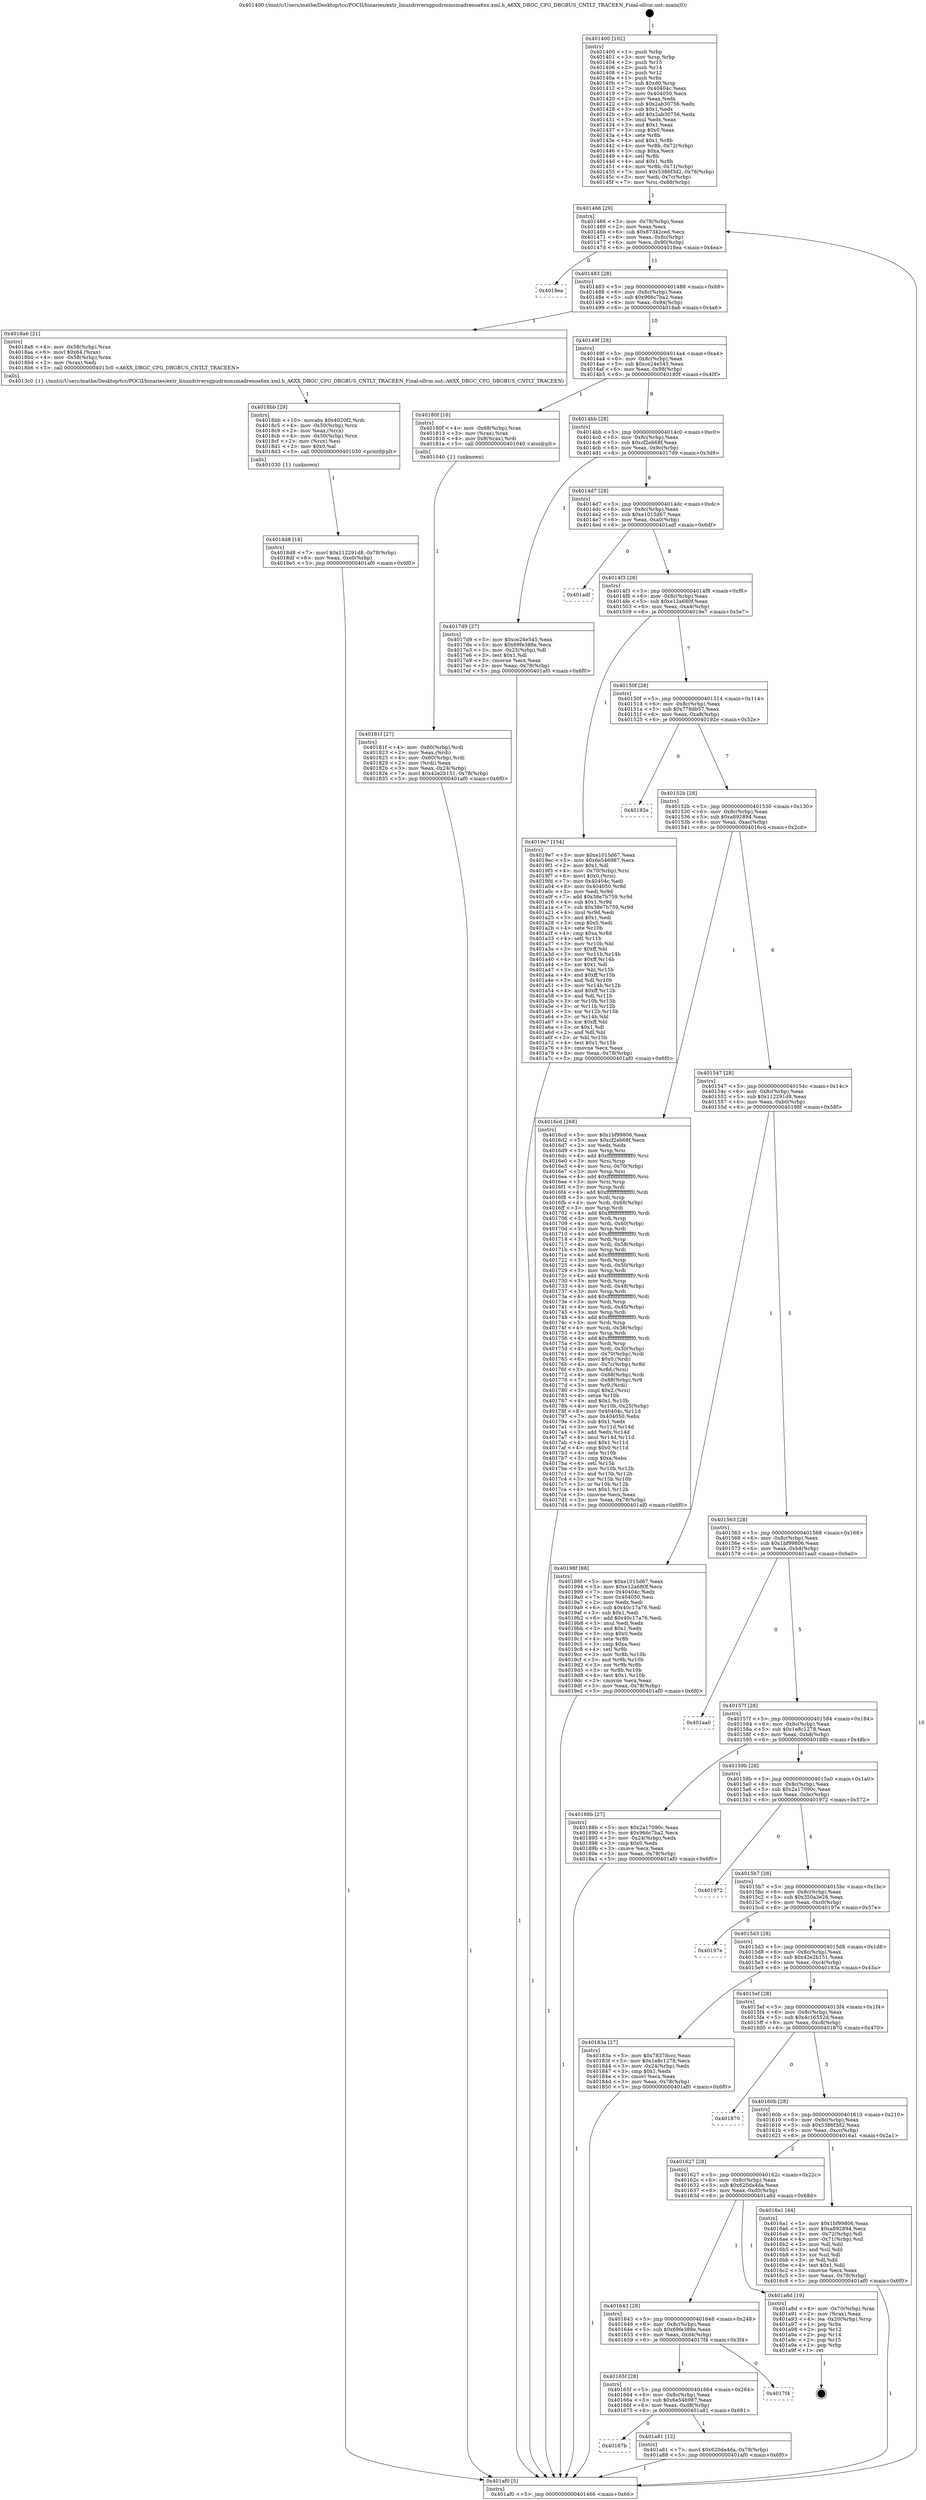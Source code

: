 digraph "0x401400" {
  label = "0x401400 (/mnt/c/Users/mathe/Desktop/tcc/POCII/binaries/extr_linuxdriversgpudrmmsmadrenoa6xx.xml.h_A6XX_DBGC_CFG_DBGBUS_CNTLT_TRACEEN_Final-ollvm.out::main(0))"
  labelloc = "t"
  node[shape=record]

  Entry [label="",width=0.3,height=0.3,shape=circle,fillcolor=black,style=filled]
  "0x401466" [label="{
     0x401466 [29]\l
     | [instrs]\l
     &nbsp;&nbsp;0x401466 \<+3\>: mov -0x78(%rbp),%eax\l
     &nbsp;&nbsp;0x401469 \<+2\>: mov %eax,%ecx\l
     &nbsp;&nbsp;0x40146b \<+6\>: sub $0x87342ced,%ecx\l
     &nbsp;&nbsp;0x401471 \<+6\>: mov %eax,-0x8c(%rbp)\l
     &nbsp;&nbsp;0x401477 \<+6\>: mov %ecx,-0x90(%rbp)\l
     &nbsp;&nbsp;0x40147d \<+6\>: je 00000000004018ea \<main+0x4ea\>\l
  }"]
  "0x4018ea" [label="{
     0x4018ea\l
  }", style=dashed]
  "0x401483" [label="{
     0x401483 [28]\l
     | [instrs]\l
     &nbsp;&nbsp;0x401483 \<+5\>: jmp 0000000000401488 \<main+0x88\>\l
     &nbsp;&nbsp;0x401488 \<+6\>: mov -0x8c(%rbp),%eax\l
     &nbsp;&nbsp;0x40148e \<+5\>: sub $0x966c7ba2,%eax\l
     &nbsp;&nbsp;0x401493 \<+6\>: mov %eax,-0x94(%rbp)\l
     &nbsp;&nbsp;0x401499 \<+6\>: je 00000000004018a6 \<main+0x4a6\>\l
  }"]
  Exit [label="",width=0.3,height=0.3,shape=circle,fillcolor=black,style=filled,peripheries=2]
  "0x4018a6" [label="{
     0x4018a6 [21]\l
     | [instrs]\l
     &nbsp;&nbsp;0x4018a6 \<+4\>: mov -0x58(%rbp),%rax\l
     &nbsp;&nbsp;0x4018aa \<+6\>: movl $0x64,(%rax)\l
     &nbsp;&nbsp;0x4018b0 \<+4\>: mov -0x58(%rbp),%rax\l
     &nbsp;&nbsp;0x4018b4 \<+2\>: mov (%rax),%edi\l
     &nbsp;&nbsp;0x4018b6 \<+5\>: call 00000000004013c0 \<A6XX_DBGC_CFG_DBGBUS_CNTLT_TRACEEN\>\l
     | [calls]\l
     &nbsp;&nbsp;0x4013c0 \{1\} (/mnt/c/Users/mathe/Desktop/tcc/POCII/binaries/extr_linuxdriversgpudrmmsmadrenoa6xx.xml.h_A6XX_DBGC_CFG_DBGBUS_CNTLT_TRACEEN_Final-ollvm.out::A6XX_DBGC_CFG_DBGBUS_CNTLT_TRACEEN)\l
  }"]
  "0x40149f" [label="{
     0x40149f [28]\l
     | [instrs]\l
     &nbsp;&nbsp;0x40149f \<+5\>: jmp 00000000004014a4 \<main+0xa4\>\l
     &nbsp;&nbsp;0x4014a4 \<+6\>: mov -0x8c(%rbp),%eax\l
     &nbsp;&nbsp;0x4014aa \<+5\>: sub $0xce24e545,%eax\l
     &nbsp;&nbsp;0x4014af \<+6\>: mov %eax,-0x98(%rbp)\l
     &nbsp;&nbsp;0x4014b5 \<+6\>: je 000000000040180f \<main+0x40f\>\l
  }"]
  "0x40167b" [label="{
     0x40167b\l
  }", style=dashed]
  "0x40180f" [label="{
     0x40180f [16]\l
     | [instrs]\l
     &nbsp;&nbsp;0x40180f \<+4\>: mov -0x68(%rbp),%rax\l
     &nbsp;&nbsp;0x401813 \<+3\>: mov (%rax),%rax\l
     &nbsp;&nbsp;0x401816 \<+4\>: mov 0x8(%rax),%rdi\l
     &nbsp;&nbsp;0x40181a \<+5\>: call 0000000000401040 \<atoi@plt\>\l
     | [calls]\l
     &nbsp;&nbsp;0x401040 \{1\} (unknown)\l
  }"]
  "0x4014bb" [label="{
     0x4014bb [28]\l
     | [instrs]\l
     &nbsp;&nbsp;0x4014bb \<+5\>: jmp 00000000004014c0 \<main+0xc0\>\l
     &nbsp;&nbsp;0x4014c0 \<+6\>: mov -0x8c(%rbp),%eax\l
     &nbsp;&nbsp;0x4014c6 \<+5\>: sub $0xcf2eb68f,%eax\l
     &nbsp;&nbsp;0x4014cb \<+6\>: mov %eax,-0x9c(%rbp)\l
     &nbsp;&nbsp;0x4014d1 \<+6\>: je 00000000004017d9 \<main+0x3d9\>\l
  }"]
  "0x401a81" [label="{
     0x401a81 [12]\l
     | [instrs]\l
     &nbsp;&nbsp;0x401a81 \<+7\>: movl $0x620da4da,-0x78(%rbp)\l
     &nbsp;&nbsp;0x401a88 \<+5\>: jmp 0000000000401af0 \<main+0x6f0\>\l
  }"]
  "0x4017d9" [label="{
     0x4017d9 [27]\l
     | [instrs]\l
     &nbsp;&nbsp;0x4017d9 \<+5\>: mov $0xce24e545,%eax\l
     &nbsp;&nbsp;0x4017de \<+5\>: mov $0x69fe388e,%ecx\l
     &nbsp;&nbsp;0x4017e3 \<+3\>: mov -0x25(%rbp),%dl\l
     &nbsp;&nbsp;0x4017e6 \<+3\>: test $0x1,%dl\l
     &nbsp;&nbsp;0x4017e9 \<+3\>: cmovne %ecx,%eax\l
     &nbsp;&nbsp;0x4017ec \<+3\>: mov %eax,-0x78(%rbp)\l
     &nbsp;&nbsp;0x4017ef \<+5\>: jmp 0000000000401af0 \<main+0x6f0\>\l
  }"]
  "0x4014d7" [label="{
     0x4014d7 [28]\l
     | [instrs]\l
     &nbsp;&nbsp;0x4014d7 \<+5\>: jmp 00000000004014dc \<main+0xdc\>\l
     &nbsp;&nbsp;0x4014dc \<+6\>: mov -0x8c(%rbp),%eax\l
     &nbsp;&nbsp;0x4014e2 \<+5\>: sub $0xe1015d67,%eax\l
     &nbsp;&nbsp;0x4014e7 \<+6\>: mov %eax,-0xa0(%rbp)\l
     &nbsp;&nbsp;0x4014ed \<+6\>: je 0000000000401adf \<main+0x6df\>\l
  }"]
  "0x40165f" [label="{
     0x40165f [28]\l
     | [instrs]\l
     &nbsp;&nbsp;0x40165f \<+5\>: jmp 0000000000401664 \<main+0x264\>\l
     &nbsp;&nbsp;0x401664 \<+6\>: mov -0x8c(%rbp),%eax\l
     &nbsp;&nbsp;0x40166a \<+5\>: sub $0x6e546987,%eax\l
     &nbsp;&nbsp;0x40166f \<+6\>: mov %eax,-0xd8(%rbp)\l
     &nbsp;&nbsp;0x401675 \<+6\>: je 0000000000401a81 \<main+0x681\>\l
  }"]
  "0x401adf" [label="{
     0x401adf\l
  }", style=dashed]
  "0x4014f3" [label="{
     0x4014f3 [28]\l
     | [instrs]\l
     &nbsp;&nbsp;0x4014f3 \<+5\>: jmp 00000000004014f8 \<main+0xf8\>\l
     &nbsp;&nbsp;0x4014f8 \<+6\>: mov -0x8c(%rbp),%eax\l
     &nbsp;&nbsp;0x4014fe \<+5\>: sub $0xe12a680f,%eax\l
     &nbsp;&nbsp;0x401503 \<+6\>: mov %eax,-0xa4(%rbp)\l
     &nbsp;&nbsp;0x401509 \<+6\>: je 00000000004019e7 \<main+0x5e7\>\l
  }"]
  "0x4017f4" [label="{
     0x4017f4\l
  }", style=dashed]
  "0x4019e7" [label="{
     0x4019e7 [154]\l
     | [instrs]\l
     &nbsp;&nbsp;0x4019e7 \<+5\>: mov $0xe1015d67,%eax\l
     &nbsp;&nbsp;0x4019ec \<+5\>: mov $0x6e546987,%ecx\l
     &nbsp;&nbsp;0x4019f1 \<+2\>: mov $0x1,%dl\l
     &nbsp;&nbsp;0x4019f3 \<+4\>: mov -0x70(%rbp),%rsi\l
     &nbsp;&nbsp;0x4019f7 \<+6\>: movl $0x0,(%rsi)\l
     &nbsp;&nbsp;0x4019fd \<+7\>: mov 0x40404c,%edi\l
     &nbsp;&nbsp;0x401a04 \<+8\>: mov 0x404050,%r8d\l
     &nbsp;&nbsp;0x401a0c \<+3\>: mov %edi,%r9d\l
     &nbsp;&nbsp;0x401a0f \<+7\>: add $0x38e7b759,%r9d\l
     &nbsp;&nbsp;0x401a16 \<+4\>: sub $0x1,%r9d\l
     &nbsp;&nbsp;0x401a1a \<+7\>: sub $0x38e7b759,%r9d\l
     &nbsp;&nbsp;0x401a21 \<+4\>: imul %r9d,%edi\l
     &nbsp;&nbsp;0x401a25 \<+3\>: and $0x1,%edi\l
     &nbsp;&nbsp;0x401a28 \<+3\>: cmp $0x0,%edi\l
     &nbsp;&nbsp;0x401a2b \<+4\>: sete %r10b\l
     &nbsp;&nbsp;0x401a2f \<+4\>: cmp $0xa,%r8d\l
     &nbsp;&nbsp;0x401a33 \<+4\>: setl %r11b\l
     &nbsp;&nbsp;0x401a37 \<+3\>: mov %r10b,%bl\l
     &nbsp;&nbsp;0x401a3a \<+3\>: xor $0xff,%bl\l
     &nbsp;&nbsp;0x401a3d \<+3\>: mov %r11b,%r14b\l
     &nbsp;&nbsp;0x401a40 \<+4\>: xor $0xff,%r14b\l
     &nbsp;&nbsp;0x401a44 \<+3\>: xor $0x1,%dl\l
     &nbsp;&nbsp;0x401a47 \<+3\>: mov %bl,%r15b\l
     &nbsp;&nbsp;0x401a4a \<+4\>: and $0xff,%r15b\l
     &nbsp;&nbsp;0x401a4e \<+3\>: and %dl,%r10b\l
     &nbsp;&nbsp;0x401a51 \<+3\>: mov %r14b,%r12b\l
     &nbsp;&nbsp;0x401a54 \<+4\>: and $0xff,%r12b\l
     &nbsp;&nbsp;0x401a58 \<+3\>: and %dl,%r11b\l
     &nbsp;&nbsp;0x401a5b \<+3\>: or %r10b,%r15b\l
     &nbsp;&nbsp;0x401a5e \<+3\>: or %r11b,%r12b\l
     &nbsp;&nbsp;0x401a61 \<+3\>: xor %r12b,%r15b\l
     &nbsp;&nbsp;0x401a64 \<+3\>: or %r14b,%bl\l
     &nbsp;&nbsp;0x401a67 \<+3\>: xor $0xff,%bl\l
     &nbsp;&nbsp;0x401a6a \<+3\>: or $0x1,%dl\l
     &nbsp;&nbsp;0x401a6d \<+2\>: and %dl,%bl\l
     &nbsp;&nbsp;0x401a6f \<+3\>: or %bl,%r15b\l
     &nbsp;&nbsp;0x401a72 \<+4\>: test $0x1,%r15b\l
     &nbsp;&nbsp;0x401a76 \<+3\>: cmovne %ecx,%eax\l
     &nbsp;&nbsp;0x401a79 \<+3\>: mov %eax,-0x78(%rbp)\l
     &nbsp;&nbsp;0x401a7c \<+5\>: jmp 0000000000401af0 \<main+0x6f0\>\l
  }"]
  "0x40150f" [label="{
     0x40150f [28]\l
     | [instrs]\l
     &nbsp;&nbsp;0x40150f \<+5\>: jmp 0000000000401514 \<main+0x114\>\l
     &nbsp;&nbsp;0x401514 \<+6\>: mov -0x8c(%rbp),%eax\l
     &nbsp;&nbsp;0x40151a \<+5\>: sub $0x778db57,%eax\l
     &nbsp;&nbsp;0x40151f \<+6\>: mov %eax,-0xa8(%rbp)\l
     &nbsp;&nbsp;0x401525 \<+6\>: je 000000000040192e \<main+0x52e\>\l
  }"]
  "0x401643" [label="{
     0x401643 [28]\l
     | [instrs]\l
     &nbsp;&nbsp;0x401643 \<+5\>: jmp 0000000000401648 \<main+0x248\>\l
     &nbsp;&nbsp;0x401648 \<+6\>: mov -0x8c(%rbp),%eax\l
     &nbsp;&nbsp;0x40164e \<+5\>: sub $0x69fe388e,%eax\l
     &nbsp;&nbsp;0x401653 \<+6\>: mov %eax,-0xd4(%rbp)\l
     &nbsp;&nbsp;0x401659 \<+6\>: je 00000000004017f4 \<main+0x3f4\>\l
  }"]
  "0x40192e" [label="{
     0x40192e\l
  }", style=dashed]
  "0x40152b" [label="{
     0x40152b [28]\l
     | [instrs]\l
     &nbsp;&nbsp;0x40152b \<+5\>: jmp 0000000000401530 \<main+0x130\>\l
     &nbsp;&nbsp;0x401530 \<+6\>: mov -0x8c(%rbp),%eax\l
     &nbsp;&nbsp;0x401536 \<+5\>: sub $0xa892894,%eax\l
     &nbsp;&nbsp;0x40153b \<+6\>: mov %eax,-0xac(%rbp)\l
     &nbsp;&nbsp;0x401541 \<+6\>: je 00000000004016cd \<main+0x2cd\>\l
  }"]
  "0x401a8d" [label="{
     0x401a8d [19]\l
     | [instrs]\l
     &nbsp;&nbsp;0x401a8d \<+4\>: mov -0x70(%rbp),%rax\l
     &nbsp;&nbsp;0x401a91 \<+2\>: mov (%rax),%eax\l
     &nbsp;&nbsp;0x401a93 \<+4\>: lea -0x20(%rbp),%rsp\l
     &nbsp;&nbsp;0x401a97 \<+1\>: pop %rbx\l
     &nbsp;&nbsp;0x401a98 \<+2\>: pop %r12\l
     &nbsp;&nbsp;0x401a9a \<+2\>: pop %r14\l
     &nbsp;&nbsp;0x401a9c \<+2\>: pop %r15\l
     &nbsp;&nbsp;0x401a9e \<+1\>: pop %rbp\l
     &nbsp;&nbsp;0x401a9f \<+1\>: ret\l
  }"]
  "0x4016cd" [label="{
     0x4016cd [268]\l
     | [instrs]\l
     &nbsp;&nbsp;0x4016cd \<+5\>: mov $0x1bf99806,%eax\l
     &nbsp;&nbsp;0x4016d2 \<+5\>: mov $0xcf2eb68f,%ecx\l
     &nbsp;&nbsp;0x4016d7 \<+2\>: xor %edx,%edx\l
     &nbsp;&nbsp;0x4016d9 \<+3\>: mov %rsp,%rsi\l
     &nbsp;&nbsp;0x4016dc \<+4\>: add $0xfffffffffffffff0,%rsi\l
     &nbsp;&nbsp;0x4016e0 \<+3\>: mov %rsi,%rsp\l
     &nbsp;&nbsp;0x4016e3 \<+4\>: mov %rsi,-0x70(%rbp)\l
     &nbsp;&nbsp;0x4016e7 \<+3\>: mov %rsp,%rsi\l
     &nbsp;&nbsp;0x4016ea \<+4\>: add $0xfffffffffffffff0,%rsi\l
     &nbsp;&nbsp;0x4016ee \<+3\>: mov %rsi,%rsp\l
     &nbsp;&nbsp;0x4016f1 \<+3\>: mov %rsp,%rdi\l
     &nbsp;&nbsp;0x4016f4 \<+4\>: add $0xfffffffffffffff0,%rdi\l
     &nbsp;&nbsp;0x4016f8 \<+3\>: mov %rdi,%rsp\l
     &nbsp;&nbsp;0x4016fb \<+4\>: mov %rdi,-0x68(%rbp)\l
     &nbsp;&nbsp;0x4016ff \<+3\>: mov %rsp,%rdi\l
     &nbsp;&nbsp;0x401702 \<+4\>: add $0xfffffffffffffff0,%rdi\l
     &nbsp;&nbsp;0x401706 \<+3\>: mov %rdi,%rsp\l
     &nbsp;&nbsp;0x401709 \<+4\>: mov %rdi,-0x60(%rbp)\l
     &nbsp;&nbsp;0x40170d \<+3\>: mov %rsp,%rdi\l
     &nbsp;&nbsp;0x401710 \<+4\>: add $0xfffffffffffffff0,%rdi\l
     &nbsp;&nbsp;0x401714 \<+3\>: mov %rdi,%rsp\l
     &nbsp;&nbsp;0x401717 \<+4\>: mov %rdi,-0x58(%rbp)\l
     &nbsp;&nbsp;0x40171b \<+3\>: mov %rsp,%rdi\l
     &nbsp;&nbsp;0x40171e \<+4\>: add $0xfffffffffffffff0,%rdi\l
     &nbsp;&nbsp;0x401722 \<+3\>: mov %rdi,%rsp\l
     &nbsp;&nbsp;0x401725 \<+4\>: mov %rdi,-0x50(%rbp)\l
     &nbsp;&nbsp;0x401729 \<+3\>: mov %rsp,%rdi\l
     &nbsp;&nbsp;0x40172c \<+4\>: add $0xfffffffffffffff0,%rdi\l
     &nbsp;&nbsp;0x401730 \<+3\>: mov %rdi,%rsp\l
     &nbsp;&nbsp;0x401733 \<+4\>: mov %rdi,-0x48(%rbp)\l
     &nbsp;&nbsp;0x401737 \<+3\>: mov %rsp,%rdi\l
     &nbsp;&nbsp;0x40173a \<+4\>: add $0xfffffffffffffff0,%rdi\l
     &nbsp;&nbsp;0x40173e \<+3\>: mov %rdi,%rsp\l
     &nbsp;&nbsp;0x401741 \<+4\>: mov %rdi,-0x40(%rbp)\l
     &nbsp;&nbsp;0x401745 \<+3\>: mov %rsp,%rdi\l
     &nbsp;&nbsp;0x401748 \<+4\>: add $0xfffffffffffffff0,%rdi\l
     &nbsp;&nbsp;0x40174c \<+3\>: mov %rdi,%rsp\l
     &nbsp;&nbsp;0x40174f \<+4\>: mov %rdi,-0x38(%rbp)\l
     &nbsp;&nbsp;0x401753 \<+3\>: mov %rsp,%rdi\l
     &nbsp;&nbsp;0x401756 \<+4\>: add $0xfffffffffffffff0,%rdi\l
     &nbsp;&nbsp;0x40175a \<+3\>: mov %rdi,%rsp\l
     &nbsp;&nbsp;0x40175d \<+4\>: mov %rdi,-0x30(%rbp)\l
     &nbsp;&nbsp;0x401761 \<+4\>: mov -0x70(%rbp),%rdi\l
     &nbsp;&nbsp;0x401765 \<+6\>: movl $0x0,(%rdi)\l
     &nbsp;&nbsp;0x40176b \<+4\>: mov -0x7c(%rbp),%r8d\l
     &nbsp;&nbsp;0x40176f \<+3\>: mov %r8d,(%rsi)\l
     &nbsp;&nbsp;0x401772 \<+4\>: mov -0x68(%rbp),%rdi\l
     &nbsp;&nbsp;0x401776 \<+7\>: mov -0x88(%rbp),%r9\l
     &nbsp;&nbsp;0x40177d \<+3\>: mov %r9,(%rdi)\l
     &nbsp;&nbsp;0x401780 \<+3\>: cmpl $0x2,(%rsi)\l
     &nbsp;&nbsp;0x401783 \<+4\>: setne %r10b\l
     &nbsp;&nbsp;0x401787 \<+4\>: and $0x1,%r10b\l
     &nbsp;&nbsp;0x40178b \<+4\>: mov %r10b,-0x25(%rbp)\l
     &nbsp;&nbsp;0x40178f \<+8\>: mov 0x40404c,%r11d\l
     &nbsp;&nbsp;0x401797 \<+7\>: mov 0x404050,%ebx\l
     &nbsp;&nbsp;0x40179e \<+3\>: sub $0x1,%edx\l
     &nbsp;&nbsp;0x4017a1 \<+3\>: mov %r11d,%r14d\l
     &nbsp;&nbsp;0x4017a4 \<+3\>: add %edx,%r14d\l
     &nbsp;&nbsp;0x4017a7 \<+4\>: imul %r14d,%r11d\l
     &nbsp;&nbsp;0x4017ab \<+4\>: and $0x1,%r11d\l
     &nbsp;&nbsp;0x4017af \<+4\>: cmp $0x0,%r11d\l
     &nbsp;&nbsp;0x4017b3 \<+4\>: sete %r10b\l
     &nbsp;&nbsp;0x4017b7 \<+3\>: cmp $0xa,%ebx\l
     &nbsp;&nbsp;0x4017ba \<+4\>: setl %r15b\l
     &nbsp;&nbsp;0x4017be \<+3\>: mov %r10b,%r12b\l
     &nbsp;&nbsp;0x4017c1 \<+3\>: and %r15b,%r12b\l
     &nbsp;&nbsp;0x4017c4 \<+3\>: xor %r15b,%r10b\l
     &nbsp;&nbsp;0x4017c7 \<+3\>: or %r10b,%r12b\l
     &nbsp;&nbsp;0x4017ca \<+4\>: test $0x1,%r12b\l
     &nbsp;&nbsp;0x4017ce \<+3\>: cmovne %ecx,%eax\l
     &nbsp;&nbsp;0x4017d1 \<+3\>: mov %eax,-0x78(%rbp)\l
     &nbsp;&nbsp;0x4017d4 \<+5\>: jmp 0000000000401af0 \<main+0x6f0\>\l
  }"]
  "0x401547" [label="{
     0x401547 [28]\l
     | [instrs]\l
     &nbsp;&nbsp;0x401547 \<+5\>: jmp 000000000040154c \<main+0x14c\>\l
     &nbsp;&nbsp;0x40154c \<+6\>: mov -0x8c(%rbp),%eax\l
     &nbsp;&nbsp;0x401552 \<+5\>: sub $0x112291d8,%eax\l
     &nbsp;&nbsp;0x401557 \<+6\>: mov %eax,-0xb0(%rbp)\l
     &nbsp;&nbsp;0x40155d \<+6\>: je 000000000040198f \<main+0x58f\>\l
  }"]
  "0x4018d8" [label="{
     0x4018d8 [18]\l
     | [instrs]\l
     &nbsp;&nbsp;0x4018d8 \<+7\>: movl $0x112291d8,-0x78(%rbp)\l
     &nbsp;&nbsp;0x4018df \<+6\>: mov %eax,-0xe0(%rbp)\l
     &nbsp;&nbsp;0x4018e5 \<+5\>: jmp 0000000000401af0 \<main+0x6f0\>\l
  }"]
  "0x40198f" [label="{
     0x40198f [88]\l
     | [instrs]\l
     &nbsp;&nbsp;0x40198f \<+5\>: mov $0xe1015d67,%eax\l
     &nbsp;&nbsp;0x401994 \<+5\>: mov $0xe12a680f,%ecx\l
     &nbsp;&nbsp;0x401999 \<+7\>: mov 0x40404c,%edx\l
     &nbsp;&nbsp;0x4019a0 \<+7\>: mov 0x404050,%esi\l
     &nbsp;&nbsp;0x4019a7 \<+2\>: mov %edx,%edi\l
     &nbsp;&nbsp;0x4019a9 \<+6\>: sub $0x40c17a76,%edi\l
     &nbsp;&nbsp;0x4019af \<+3\>: sub $0x1,%edi\l
     &nbsp;&nbsp;0x4019b2 \<+6\>: add $0x40c17a76,%edi\l
     &nbsp;&nbsp;0x4019b8 \<+3\>: imul %edi,%edx\l
     &nbsp;&nbsp;0x4019bb \<+3\>: and $0x1,%edx\l
     &nbsp;&nbsp;0x4019be \<+3\>: cmp $0x0,%edx\l
     &nbsp;&nbsp;0x4019c1 \<+4\>: sete %r8b\l
     &nbsp;&nbsp;0x4019c5 \<+3\>: cmp $0xa,%esi\l
     &nbsp;&nbsp;0x4019c8 \<+4\>: setl %r9b\l
     &nbsp;&nbsp;0x4019cc \<+3\>: mov %r8b,%r10b\l
     &nbsp;&nbsp;0x4019cf \<+3\>: and %r9b,%r10b\l
     &nbsp;&nbsp;0x4019d2 \<+3\>: xor %r9b,%r8b\l
     &nbsp;&nbsp;0x4019d5 \<+3\>: or %r8b,%r10b\l
     &nbsp;&nbsp;0x4019d8 \<+4\>: test $0x1,%r10b\l
     &nbsp;&nbsp;0x4019dc \<+3\>: cmovne %ecx,%eax\l
     &nbsp;&nbsp;0x4019df \<+3\>: mov %eax,-0x78(%rbp)\l
     &nbsp;&nbsp;0x4019e2 \<+5\>: jmp 0000000000401af0 \<main+0x6f0\>\l
  }"]
  "0x401563" [label="{
     0x401563 [28]\l
     | [instrs]\l
     &nbsp;&nbsp;0x401563 \<+5\>: jmp 0000000000401568 \<main+0x168\>\l
     &nbsp;&nbsp;0x401568 \<+6\>: mov -0x8c(%rbp),%eax\l
     &nbsp;&nbsp;0x40156e \<+5\>: sub $0x1bf99806,%eax\l
     &nbsp;&nbsp;0x401573 \<+6\>: mov %eax,-0xb4(%rbp)\l
     &nbsp;&nbsp;0x401579 \<+6\>: je 0000000000401aa0 \<main+0x6a0\>\l
  }"]
  "0x4018bb" [label="{
     0x4018bb [29]\l
     | [instrs]\l
     &nbsp;&nbsp;0x4018bb \<+10\>: movabs $0x4020f2,%rdi\l
     &nbsp;&nbsp;0x4018c5 \<+4\>: mov -0x50(%rbp),%rcx\l
     &nbsp;&nbsp;0x4018c9 \<+2\>: mov %eax,(%rcx)\l
     &nbsp;&nbsp;0x4018cb \<+4\>: mov -0x50(%rbp),%rcx\l
     &nbsp;&nbsp;0x4018cf \<+2\>: mov (%rcx),%esi\l
     &nbsp;&nbsp;0x4018d1 \<+2\>: mov $0x0,%al\l
     &nbsp;&nbsp;0x4018d3 \<+5\>: call 0000000000401030 \<printf@plt\>\l
     | [calls]\l
     &nbsp;&nbsp;0x401030 \{1\} (unknown)\l
  }"]
  "0x401aa0" [label="{
     0x401aa0\l
  }", style=dashed]
  "0x40157f" [label="{
     0x40157f [28]\l
     | [instrs]\l
     &nbsp;&nbsp;0x40157f \<+5\>: jmp 0000000000401584 \<main+0x184\>\l
     &nbsp;&nbsp;0x401584 \<+6\>: mov -0x8c(%rbp),%eax\l
     &nbsp;&nbsp;0x40158a \<+5\>: sub $0x1e8c1278,%eax\l
     &nbsp;&nbsp;0x40158f \<+6\>: mov %eax,-0xb8(%rbp)\l
     &nbsp;&nbsp;0x401595 \<+6\>: je 000000000040188b \<main+0x48b\>\l
  }"]
  "0x40181f" [label="{
     0x40181f [27]\l
     | [instrs]\l
     &nbsp;&nbsp;0x40181f \<+4\>: mov -0x60(%rbp),%rdi\l
     &nbsp;&nbsp;0x401823 \<+2\>: mov %eax,(%rdi)\l
     &nbsp;&nbsp;0x401825 \<+4\>: mov -0x60(%rbp),%rdi\l
     &nbsp;&nbsp;0x401829 \<+2\>: mov (%rdi),%eax\l
     &nbsp;&nbsp;0x40182b \<+3\>: mov %eax,-0x24(%rbp)\l
     &nbsp;&nbsp;0x40182e \<+7\>: movl $0x42e2b151,-0x78(%rbp)\l
     &nbsp;&nbsp;0x401835 \<+5\>: jmp 0000000000401af0 \<main+0x6f0\>\l
  }"]
  "0x40188b" [label="{
     0x40188b [27]\l
     | [instrs]\l
     &nbsp;&nbsp;0x40188b \<+5\>: mov $0x2a17090c,%eax\l
     &nbsp;&nbsp;0x401890 \<+5\>: mov $0x966c7ba2,%ecx\l
     &nbsp;&nbsp;0x401895 \<+3\>: mov -0x24(%rbp),%edx\l
     &nbsp;&nbsp;0x401898 \<+3\>: cmp $0x0,%edx\l
     &nbsp;&nbsp;0x40189b \<+3\>: cmove %ecx,%eax\l
     &nbsp;&nbsp;0x40189e \<+3\>: mov %eax,-0x78(%rbp)\l
     &nbsp;&nbsp;0x4018a1 \<+5\>: jmp 0000000000401af0 \<main+0x6f0\>\l
  }"]
  "0x40159b" [label="{
     0x40159b [28]\l
     | [instrs]\l
     &nbsp;&nbsp;0x40159b \<+5\>: jmp 00000000004015a0 \<main+0x1a0\>\l
     &nbsp;&nbsp;0x4015a0 \<+6\>: mov -0x8c(%rbp),%eax\l
     &nbsp;&nbsp;0x4015a6 \<+5\>: sub $0x2a17090c,%eax\l
     &nbsp;&nbsp;0x4015ab \<+6\>: mov %eax,-0xbc(%rbp)\l
     &nbsp;&nbsp;0x4015b1 \<+6\>: je 0000000000401972 \<main+0x572\>\l
  }"]
  "0x401400" [label="{
     0x401400 [102]\l
     | [instrs]\l
     &nbsp;&nbsp;0x401400 \<+1\>: push %rbp\l
     &nbsp;&nbsp;0x401401 \<+3\>: mov %rsp,%rbp\l
     &nbsp;&nbsp;0x401404 \<+2\>: push %r15\l
     &nbsp;&nbsp;0x401406 \<+2\>: push %r14\l
     &nbsp;&nbsp;0x401408 \<+2\>: push %r12\l
     &nbsp;&nbsp;0x40140a \<+1\>: push %rbx\l
     &nbsp;&nbsp;0x40140b \<+7\>: sub $0xd0,%rsp\l
     &nbsp;&nbsp;0x401412 \<+7\>: mov 0x40404c,%eax\l
     &nbsp;&nbsp;0x401419 \<+7\>: mov 0x404050,%ecx\l
     &nbsp;&nbsp;0x401420 \<+2\>: mov %eax,%edx\l
     &nbsp;&nbsp;0x401422 \<+6\>: sub $0x2ab30756,%edx\l
     &nbsp;&nbsp;0x401428 \<+3\>: sub $0x1,%edx\l
     &nbsp;&nbsp;0x40142b \<+6\>: add $0x2ab30756,%edx\l
     &nbsp;&nbsp;0x401431 \<+3\>: imul %edx,%eax\l
     &nbsp;&nbsp;0x401434 \<+3\>: and $0x1,%eax\l
     &nbsp;&nbsp;0x401437 \<+3\>: cmp $0x0,%eax\l
     &nbsp;&nbsp;0x40143a \<+4\>: sete %r8b\l
     &nbsp;&nbsp;0x40143e \<+4\>: and $0x1,%r8b\l
     &nbsp;&nbsp;0x401442 \<+4\>: mov %r8b,-0x72(%rbp)\l
     &nbsp;&nbsp;0x401446 \<+3\>: cmp $0xa,%ecx\l
     &nbsp;&nbsp;0x401449 \<+4\>: setl %r8b\l
     &nbsp;&nbsp;0x40144d \<+4\>: and $0x1,%r8b\l
     &nbsp;&nbsp;0x401451 \<+4\>: mov %r8b,-0x71(%rbp)\l
     &nbsp;&nbsp;0x401455 \<+7\>: movl $0x5386f3d2,-0x78(%rbp)\l
     &nbsp;&nbsp;0x40145c \<+3\>: mov %edi,-0x7c(%rbp)\l
     &nbsp;&nbsp;0x40145f \<+7\>: mov %rsi,-0x88(%rbp)\l
  }"]
  "0x401972" [label="{
     0x401972\l
  }", style=dashed]
  "0x4015b7" [label="{
     0x4015b7 [28]\l
     | [instrs]\l
     &nbsp;&nbsp;0x4015b7 \<+5\>: jmp 00000000004015bc \<main+0x1bc\>\l
     &nbsp;&nbsp;0x4015bc \<+6\>: mov -0x8c(%rbp),%eax\l
     &nbsp;&nbsp;0x4015c2 \<+5\>: sub $0x350a3e28,%eax\l
     &nbsp;&nbsp;0x4015c7 \<+6\>: mov %eax,-0xc0(%rbp)\l
     &nbsp;&nbsp;0x4015cd \<+6\>: je 000000000040197e \<main+0x57e\>\l
  }"]
  "0x401af0" [label="{
     0x401af0 [5]\l
     | [instrs]\l
     &nbsp;&nbsp;0x401af0 \<+5\>: jmp 0000000000401466 \<main+0x66\>\l
  }"]
  "0x40197e" [label="{
     0x40197e\l
  }", style=dashed]
  "0x4015d3" [label="{
     0x4015d3 [28]\l
     | [instrs]\l
     &nbsp;&nbsp;0x4015d3 \<+5\>: jmp 00000000004015d8 \<main+0x1d8\>\l
     &nbsp;&nbsp;0x4015d8 \<+6\>: mov -0x8c(%rbp),%eax\l
     &nbsp;&nbsp;0x4015de \<+5\>: sub $0x42e2b151,%eax\l
     &nbsp;&nbsp;0x4015e3 \<+6\>: mov %eax,-0xc4(%rbp)\l
     &nbsp;&nbsp;0x4015e9 \<+6\>: je 000000000040183a \<main+0x43a\>\l
  }"]
  "0x401627" [label="{
     0x401627 [28]\l
     | [instrs]\l
     &nbsp;&nbsp;0x401627 \<+5\>: jmp 000000000040162c \<main+0x22c\>\l
     &nbsp;&nbsp;0x40162c \<+6\>: mov -0x8c(%rbp),%eax\l
     &nbsp;&nbsp;0x401632 \<+5\>: sub $0x620da4da,%eax\l
     &nbsp;&nbsp;0x401637 \<+6\>: mov %eax,-0xd0(%rbp)\l
     &nbsp;&nbsp;0x40163d \<+6\>: je 0000000000401a8d \<main+0x68d\>\l
  }"]
  "0x40183a" [label="{
     0x40183a [27]\l
     | [instrs]\l
     &nbsp;&nbsp;0x40183a \<+5\>: mov $0x7837dccc,%eax\l
     &nbsp;&nbsp;0x40183f \<+5\>: mov $0x1e8c1278,%ecx\l
     &nbsp;&nbsp;0x401844 \<+3\>: mov -0x24(%rbp),%edx\l
     &nbsp;&nbsp;0x401847 \<+3\>: cmp $0x1,%edx\l
     &nbsp;&nbsp;0x40184a \<+3\>: cmovl %ecx,%eax\l
     &nbsp;&nbsp;0x40184d \<+3\>: mov %eax,-0x78(%rbp)\l
     &nbsp;&nbsp;0x401850 \<+5\>: jmp 0000000000401af0 \<main+0x6f0\>\l
  }"]
  "0x4015ef" [label="{
     0x4015ef [28]\l
     | [instrs]\l
     &nbsp;&nbsp;0x4015ef \<+5\>: jmp 00000000004015f4 \<main+0x1f4\>\l
     &nbsp;&nbsp;0x4015f4 \<+6\>: mov -0x8c(%rbp),%eax\l
     &nbsp;&nbsp;0x4015fa \<+5\>: sub $0x4c16552d,%eax\l
     &nbsp;&nbsp;0x4015ff \<+6\>: mov %eax,-0xc8(%rbp)\l
     &nbsp;&nbsp;0x401605 \<+6\>: je 0000000000401870 \<main+0x470\>\l
  }"]
  "0x4016a1" [label="{
     0x4016a1 [44]\l
     | [instrs]\l
     &nbsp;&nbsp;0x4016a1 \<+5\>: mov $0x1bf99806,%eax\l
     &nbsp;&nbsp;0x4016a6 \<+5\>: mov $0xa892894,%ecx\l
     &nbsp;&nbsp;0x4016ab \<+3\>: mov -0x72(%rbp),%dl\l
     &nbsp;&nbsp;0x4016ae \<+4\>: mov -0x71(%rbp),%sil\l
     &nbsp;&nbsp;0x4016b2 \<+3\>: mov %dl,%dil\l
     &nbsp;&nbsp;0x4016b5 \<+3\>: and %sil,%dil\l
     &nbsp;&nbsp;0x4016b8 \<+3\>: xor %sil,%dl\l
     &nbsp;&nbsp;0x4016bb \<+3\>: or %dl,%dil\l
     &nbsp;&nbsp;0x4016be \<+4\>: test $0x1,%dil\l
     &nbsp;&nbsp;0x4016c2 \<+3\>: cmovne %ecx,%eax\l
     &nbsp;&nbsp;0x4016c5 \<+3\>: mov %eax,-0x78(%rbp)\l
     &nbsp;&nbsp;0x4016c8 \<+5\>: jmp 0000000000401af0 \<main+0x6f0\>\l
  }"]
  "0x401870" [label="{
     0x401870\l
  }", style=dashed]
  "0x40160b" [label="{
     0x40160b [28]\l
     | [instrs]\l
     &nbsp;&nbsp;0x40160b \<+5\>: jmp 0000000000401610 \<main+0x210\>\l
     &nbsp;&nbsp;0x401610 \<+6\>: mov -0x8c(%rbp),%eax\l
     &nbsp;&nbsp;0x401616 \<+5\>: sub $0x5386f3d2,%eax\l
     &nbsp;&nbsp;0x40161b \<+6\>: mov %eax,-0xcc(%rbp)\l
     &nbsp;&nbsp;0x401621 \<+6\>: je 00000000004016a1 \<main+0x2a1\>\l
  }"]
  Entry -> "0x401400" [label=" 1"]
  "0x401466" -> "0x4018ea" [label=" 0"]
  "0x401466" -> "0x401483" [label=" 11"]
  "0x401a8d" -> Exit [label=" 1"]
  "0x401483" -> "0x4018a6" [label=" 1"]
  "0x401483" -> "0x40149f" [label=" 10"]
  "0x401a81" -> "0x401af0" [label=" 1"]
  "0x40149f" -> "0x40180f" [label=" 1"]
  "0x40149f" -> "0x4014bb" [label=" 9"]
  "0x40165f" -> "0x40167b" [label=" 0"]
  "0x4014bb" -> "0x4017d9" [label=" 1"]
  "0x4014bb" -> "0x4014d7" [label=" 8"]
  "0x40165f" -> "0x401a81" [label=" 1"]
  "0x4014d7" -> "0x401adf" [label=" 0"]
  "0x4014d7" -> "0x4014f3" [label=" 8"]
  "0x401643" -> "0x40165f" [label=" 1"]
  "0x4014f3" -> "0x4019e7" [label=" 1"]
  "0x4014f3" -> "0x40150f" [label=" 7"]
  "0x401643" -> "0x4017f4" [label=" 0"]
  "0x40150f" -> "0x40192e" [label=" 0"]
  "0x40150f" -> "0x40152b" [label=" 7"]
  "0x401627" -> "0x401643" [label=" 1"]
  "0x40152b" -> "0x4016cd" [label=" 1"]
  "0x40152b" -> "0x401547" [label=" 6"]
  "0x401627" -> "0x401a8d" [label=" 1"]
  "0x401547" -> "0x40198f" [label=" 1"]
  "0x401547" -> "0x401563" [label=" 5"]
  "0x4019e7" -> "0x401af0" [label=" 1"]
  "0x401563" -> "0x401aa0" [label=" 0"]
  "0x401563" -> "0x40157f" [label=" 5"]
  "0x40198f" -> "0x401af0" [label=" 1"]
  "0x40157f" -> "0x40188b" [label=" 1"]
  "0x40157f" -> "0x40159b" [label=" 4"]
  "0x4018d8" -> "0x401af0" [label=" 1"]
  "0x40159b" -> "0x401972" [label=" 0"]
  "0x40159b" -> "0x4015b7" [label=" 4"]
  "0x4018a6" -> "0x4018bb" [label=" 1"]
  "0x4015b7" -> "0x40197e" [label=" 0"]
  "0x4015b7" -> "0x4015d3" [label=" 4"]
  "0x40188b" -> "0x401af0" [label=" 1"]
  "0x4015d3" -> "0x40183a" [label=" 1"]
  "0x4015d3" -> "0x4015ef" [label=" 3"]
  "0x40183a" -> "0x401af0" [label=" 1"]
  "0x4015ef" -> "0x401870" [label=" 0"]
  "0x4015ef" -> "0x40160b" [label=" 3"]
  "0x40181f" -> "0x401af0" [label=" 1"]
  "0x40160b" -> "0x4016a1" [label=" 1"]
  "0x40160b" -> "0x401627" [label=" 2"]
  "0x4016a1" -> "0x401af0" [label=" 1"]
  "0x401400" -> "0x401466" [label=" 1"]
  "0x401af0" -> "0x401466" [label=" 10"]
  "0x4018bb" -> "0x4018d8" [label=" 1"]
  "0x4016cd" -> "0x401af0" [label=" 1"]
  "0x4017d9" -> "0x401af0" [label=" 1"]
  "0x40180f" -> "0x40181f" [label=" 1"]
}
